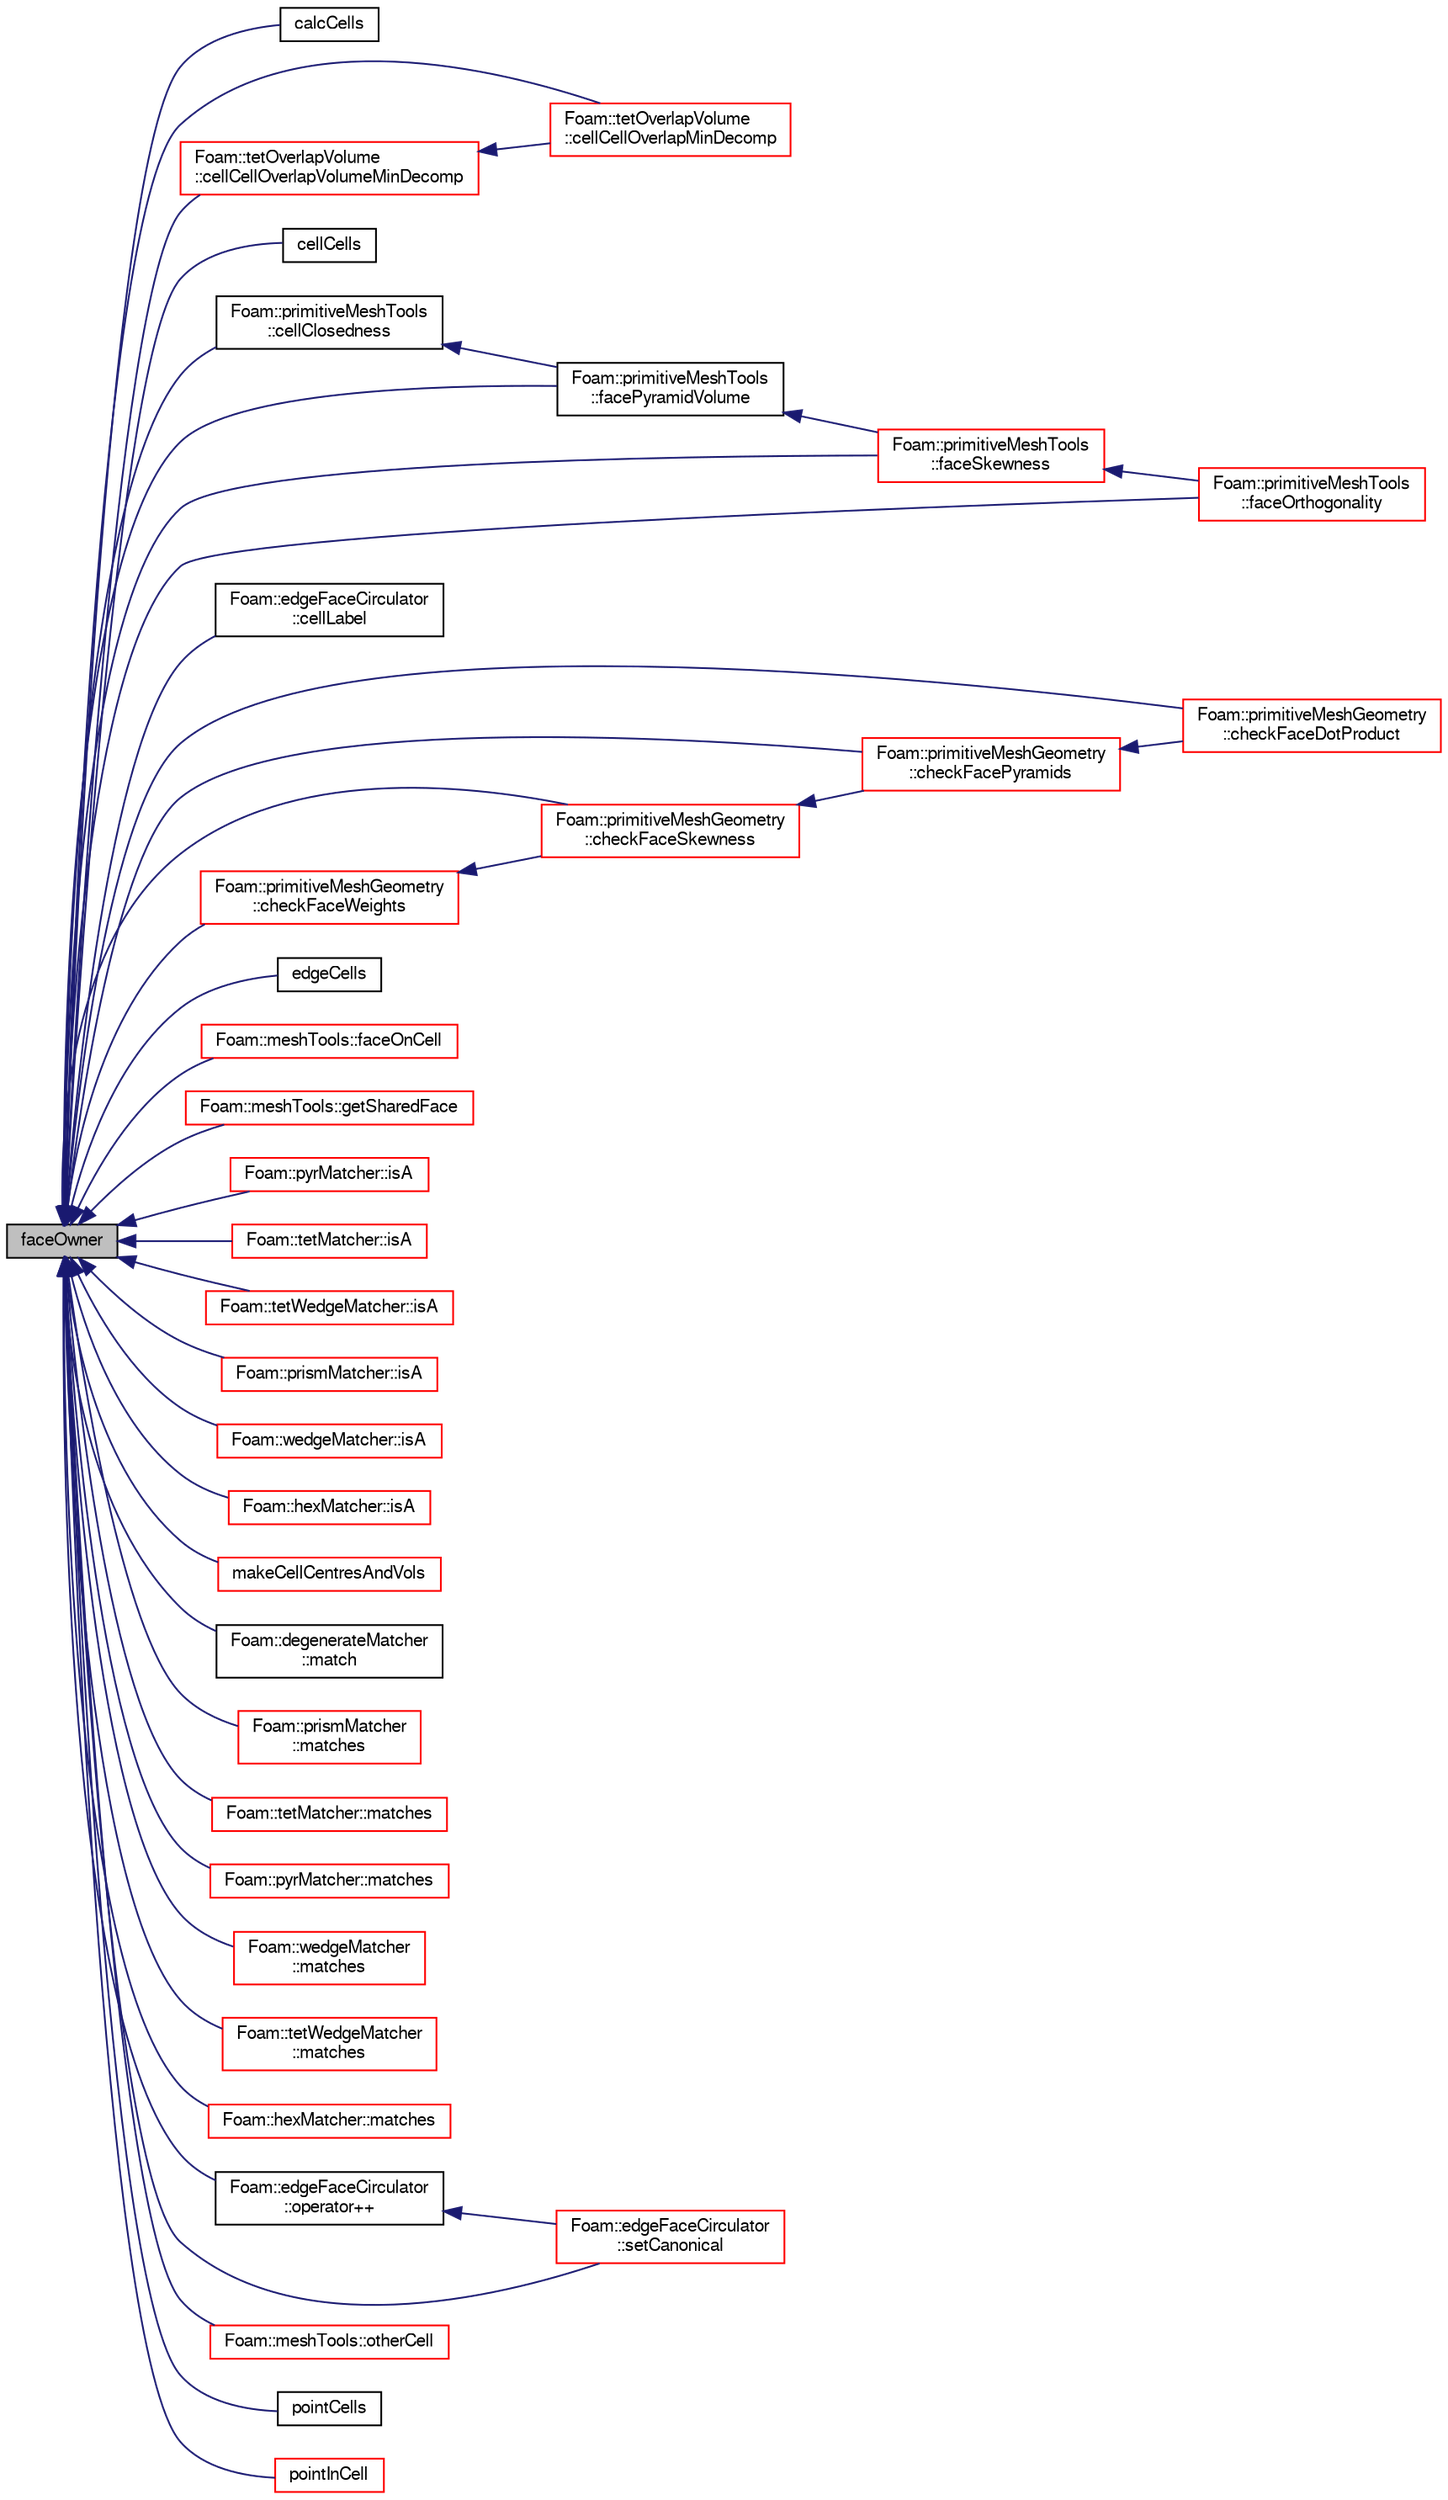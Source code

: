 digraph "faceOwner"
{
  bgcolor="transparent";
  edge [fontname="FreeSans",fontsize="10",labelfontname="FreeSans",labelfontsize="10"];
  node [fontname="FreeSans",fontsize="10",shape=record];
  rankdir="LR";
  Node29013 [label="faceOwner",height=0.2,width=0.4,color="black", fillcolor="grey75", style="filled", fontcolor="black"];
  Node29013 -> Node29014 [dir="back",color="midnightblue",fontsize="10",style="solid",fontname="FreeSans"];
  Node29014 [label="calcCells",height=0.2,width=0.4,color="black",URL="$a27530.html#ac793e5f16ea4cc03039a3e17f74255c1",tooltip="Helper function to calculate cell-face addressing from. "];
  Node29013 -> Node29015 [dir="back",color="midnightblue",fontsize="10",style="solid",fontname="FreeSans"];
  Node29015 [label="Foam::tetOverlapVolume\l::cellCellOverlapMinDecomp",height=0.2,width=0.4,color="red",URL="$a25482.html#adada80d4c5dabf1bb76d53a6d1c984c3",tooltip="Return true if olverlap volume is greater than threshold. "];
  Node29013 -> Node29019 [dir="back",color="midnightblue",fontsize="10",style="solid",fontname="FreeSans"];
  Node29019 [label="Foam::tetOverlapVolume\l::cellCellOverlapVolumeMinDecomp",height=0.2,width=0.4,color="red",URL="$a25482.html#a24b9e4efb85a09262259b15b153775b6",tooltip="Calculates the overlap volume. "];
  Node29019 -> Node29015 [dir="back",color="midnightblue",fontsize="10",style="solid",fontname="FreeSans"];
  Node29013 -> Node29021 [dir="back",color="midnightblue",fontsize="10",style="solid",fontname="FreeSans"];
  Node29021 [label="cellCells",height=0.2,width=0.4,color="black",URL="$a27530.html#a6633e5df84e7bfcb8659a49b34195925",tooltip="cellCells using cells. "];
  Node29013 -> Node29022 [dir="back",color="midnightblue",fontsize="10",style="solid",fontname="FreeSans"];
  Node29022 [label="Foam::primitiveMeshTools\l::cellClosedness",height=0.2,width=0.4,color="black",URL="$a27534.html#a14b7d320d846c69e1e404e9937f5d63c",tooltip="Generate cell openness and cell ascpect ratio field. "];
  Node29022 -> Node29023 [dir="back",color="midnightblue",fontsize="10",style="solid",fontname="FreeSans"];
  Node29023 [label="Foam::primitiveMeshTools\l::facePyramidVolume",height=0.2,width=0.4,color="black",URL="$a27534.html#aab4eea20bacd77eef1060af3f16adc26",tooltip="Generate face pyramid volume fields. "];
  Node29023 -> Node29024 [dir="back",color="midnightblue",fontsize="10",style="solid",fontname="FreeSans"];
  Node29024 [label="Foam::primitiveMeshTools\l::faceSkewness",height=0.2,width=0.4,color="red",URL="$a27534.html#a3c5a5ea5f6eecbaf692582855583eff9",tooltip="Generate skewness field. "];
  Node29024 -> Node29051 [dir="back",color="midnightblue",fontsize="10",style="solid",fontname="FreeSans"];
  Node29051 [label="Foam::primitiveMeshTools\l::faceOrthogonality",height=0.2,width=0.4,color="red",URL="$a27534.html#a80c00296cf9a021984931b4e59b86f35",tooltip="Generate non-orthogonality field (internal faces only) "];
  Node29013 -> Node29055 [dir="back",color="midnightblue",fontsize="10",style="solid",fontname="FreeSans"];
  Node29055 [label="Foam::edgeFaceCirculator\l::cellLabel",height=0.2,width=0.4,color="black",URL="$a25022.html#a97d6f4cbfbd0dcdf815e16e0f55a6bdd",tooltip="Helper: get the neighbouring cell according to the ownerSide. "];
  Node29013 -> Node29056 [dir="back",color="midnightblue",fontsize="10",style="solid",fontname="FreeSans"];
  Node29056 [label="Foam::primitiveMeshGeometry\l::checkFaceDotProduct",height=0.2,width=0.4,color="red",URL="$a25146.html#abe689b0ea95babc2086677dec53f57f2"];
  Node29013 -> Node29064 [dir="back",color="midnightblue",fontsize="10",style="solid",fontname="FreeSans"];
  Node29064 [label="Foam::primitiveMeshGeometry\l::checkFacePyramids",height=0.2,width=0.4,color="red",URL="$a25146.html#ad90dd781f10ef81bbfefbe0b9b8fe46e"];
  Node29064 -> Node29056 [dir="back",color="midnightblue",fontsize="10",style="solid",fontname="FreeSans"];
  Node29013 -> Node29063 [dir="back",color="midnightblue",fontsize="10",style="solid",fontname="FreeSans"];
  Node29063 [label="Foam::primitiveMeshGeometry\l::checkFaceSkewness",height=0.2,width=0.4,color="red",URL="$a25146.html#a2c5229035a955dd2719a447f55181f79"];
  Node29063 -> Node29064 [dir="back",color="midnightblue",fontsize="10",style="solid",fontname="FreeSans"];
  Node29013 -> Node29062 [dir="back",color="midnightblue",fontsize="10",style="solid",fontname="FreeSans"];
  Node29062 [label="Foam::primitiveMeshGeometry\l::checkFaceWeights",height=0.2,width=0.4,color="red",URL="$a25146.html#a43235a75da65bd601617364388f0d055"];
  Node29062 -> Node29063 [dir="back",color="midnightblue",fontsize="10",style="solid",fontname="FreeSans"];
  Node29013 -> Node29066 [dir="back",color="midnightblue",fontsize="10",style="solid",fontname="FreeSans"];
  Node29066 [label="edgeCells",height=0.2,width=0.4,color="black",URL="$a27530.html#a5d07940b4f2c9d0e5a60a13943fb3023",tooltip="edgeCells using pointFaces, edges, pointEdges "];
  Node29013 -> Node29067 [dir="back",color="midnightblue",fontsize="10",style="solid",fontname="FreeSans"];
  Node29067 [label="Foam::meshTools::faceOnCell",height=0.2,width=0.4,color="red",URL="$a21153.html#ae8119e36b45b1e47f91cdcb57222986d",tooltip="Is face used by cell. "];
  Node29013 -> Node29051 [dir="back",color="midnightblue",fontsize="10",style="solid",fontname="FreeSans"];
  Node29013 -> Node29023 [dir="back",color="midnightblue",fontsize="10",style="solid",fontname="FreeSans"];
  Node29013 -> Node29024 [dir="back",color="midnightblue",fontsize="10",style="solid",fontname="FreeSans"];
  Node29013 -> Node29105 [dir="back",color="midnightblue",fontsize="10",style="solid",fontname="FreeSans"];
  Node29105 [label="Foam::meshTools::getSharedFace",height=0.2,width=0.4,color="red",URL="$a21153.html#a8550e28a800fded0b2d9dcdce6a6c4f6",tooltip="Return face shared by two cells. Throws error if none found. "];
  Node29013 -> Node29123 [dir="back",color="midnightblue",fontsize="10",style="solid",fontname="FreeSans"];
  Node29123 [label="Foam::pyrMatcher::isA",height=0.2,width=0.4,color="red",URL="$a27182.html#acd2adf1fc5f522ebdfcfdad416351c14",tooltip="Exact match. Uses faceSizeMatch. "];
  Node29013 -> Node29125 [dir="back",color="midnightblue",fontsize="10",style="solid",fontname="FreeSans"];
  Node29125 [label="Foam::tetMatcher::isA",height=0.2,width=0.4,color="red",URL="$a27186.html#acd2adf1fc5f522ebdfcfdad416351c14",tooltip="Exact match. Uses faceSizeMatch. "];
  Node29013 -> Node29128 [dir="back",color="midnightblue",fontsize="10",style="solid",fontname="FreeSans"];
  Node29128 [label="Foam::tetWedgeMatcher::isA",height=0.2,width=0.4,color="red",URL="$a27190.html#acd2adf1fc5f522ebdfcfdad416351c14",tooltip="Exact match. Uses faceSizeMatch. "];
  Node29013 -> Node29130 [dir="back",color="midnightblue",fontsize="10",style="solid",fontname="FreeSans"];
  Node29130 [label="Foam::prismMatcher::isA",height=0.2,width=0.4,color="red",URL="$a27178.html#acd2adf1fc5f522ebdfcfdad416351c14",tooltip="Exact match. Uses faceSizeMatch. "];
  Node29013 -> Node29132 [dir="back",color="midnightblue",fontsize="10",style="solid",fontname="FreeSans"];
  Node29132 [label="Foam::wedgeMatcher::isA",height=0.2,width=0.4,color="red",URL="$a27194.html#acd2adf1fc5f522ebdfcfdad416351c14",tooltip="Exact match. Uses faceSizeMatch. "];
  Node29013 -> Node29134 [dir="back",color="midnightblue",fontsize="10",style="solid",fontname="FreeSans"];
  Node29134 [label="Foam::hexMatcher::isA",height=0.2,width=0.4,color="red",URL="$a27174.html#acd2adf1fc5f522ebdfcfdad416351c14",tooltip="Exact match. Uses faceSizeMatch. "];
  Node29013 -> Node29136 [dir="back",color="midnightblue",fontsize="10",style="solid",fontname="FreeSans"];
  Node29136 [label="makeCellCentresAndVols",height=0.2,width=0.4,color="red",URL="$a27530.html#a6941f58797a671377ff89d3b84cedf19"];
  Node29013 -> Node31291 [dir="back",color="midnightblue",fontsize="10",style="solid",fontname="FreeSans"];
  Node31291 [label="Foam::degenerateMatcher\l::match",height=0.2,width=0.4,color="black",URL="$a27170.html#a5adc43a57aebf7c5155f18d991cdecf1",tooltip="Recognize shape given mesh and cellI. "];
  Node29013 -> Node29434 [dir="back",color="midnightblue",fontsize="10",style="solid",fontname="FreeSans"];
  Node29434 [label="Foam::prismMatcher\l::matches",height=0.2,width=0.4,color="red",URL="$a27178.html#aaf80614ee28c6bfadb117557442c1bed",tooltip="Like isA but also constructs a cellShape (if shape matches) "];
  Node29013 -> Node29426 [dir="back",color="midnightblue",fontsize="10",style="solid",fontname="FreeSans"];
  Node29426 [label="Foam::tetMatcher::matches",height=0.2,width=0.4,color="red",URL="$a27186.html#aaf80614ee28c6bfadb117557442c1bed",tooltip="Like isA but also constructs a cellShape (if shape matches) "];
  Node29013 -> Node29430 [dir="back",color="midnightblue",fontsize="10",style="solid",fontname="FreeSans"];
  Node29430 [label="Foam::pyrMatcher::matches",height=0.2,width=0.4,color="red",URL="$a27182.html#aaf80614ee28c6bfadb117557442c1bed",tooltip="Like isA but also constructs a cellShape (if shape matches) "];
  Node29013 -> Node29418 [dir="back",color="midnightblue",fontsize="10",style="solid",fontname="FreeSans"];
  Node29418 [label="Foam::wedgeMatcher\l::matches",height=0.2,width=0.4,color="red",URL="$a27194.html#aaf80614ee28c6bfadb117557442c1bed",tooltip="Like isA but also constructs a cellShape (if shape matches) "];
  Node29013 -> Node29422 [dir="back",color="midnightblue",fontsize="10",style="solid",fontname="FreeSans"];
  Node29422 [label="Foam::tetWedgeMatcher\l::matches",height=0.2,width=0.4,color="red",URL="$a27190.html#aaf80614ee28c6bfadb117557442c1bed",tooltip="Like isA but also constructs a cellShape (if shape matches) "];
  Node29013 -> Node29437 [dir="back",color="midnightblue",fontsize="10",style="solid",fontname="FreeSans"];
  Node29437 [label="Foam::hexMatcher::matches",height=0.2,width=0.4,color="red",URL="$a27174.html#aaf80614ee28c6bfadb117557442c1bed",tooltip="Like isA but also constructs a cellShape (if shape matches) "];
  Node29013 -> Node31292 [dir="back",color="midnightblue",fontsize="10",style="solid",fontname="FreeSans"];
  Node31292 [label="Foam::edgeFaceCirculator\l::operator++",height=0.2,width=0.4,color="black",URL="$a25022.html#a373ca9638250f9443dcf86934a465507",tooltip="Step to next face. Uses no edge addressing! "];
  Node31292 -> Node31293 [dir="back",color="midnightblue",fontsize="10",style="solid",fontname="FreeSans"];
  Node31293 [label="Foam::edgeFaceCirculator\l::setCanonical",height=0.2,width=0.4,color="red",URL="$a25022.html#a9fe0f5513339c480e64660f5f36514c2",tooltip="Set edge to a unique state so different ones can be compared. "];
  Node29013 -> Node29118 [dir="back",color="midnightblue",fontsize="10",style="solid",fontname="FreeSans"];
  Node29118 [label="Foam::meshTools::otherCell",height=0.2,width=0.4,color="red",URL="$a21153.html#a27becdad7805cd82a048fa554a29ccbf",tooltip="Return cell on other side of face. Throws error. "];
  Node29013 -> Node31296 [dir="back",color="midnightblue",fontsize="10",style="solid",fontname="FreeSans"];
  Node31296 [label="pointCells",height=0.2,width=0.4,color="black",URL="$a27530.html#a852e3afb9be80c737f8eea3861cd817d",tooltip="pointCells using pointFaces "];
  Node29013 -> Node31297 [dir="back",color="midnightblue",fontsize="10",style="solid",fontname="FreeSans"];
  Node31297 [label="pointInCell",height=0.2,width=0.4,color="red",URL="$a27530.html#a29fbce18236dc6a8fd65dcf5f6c82c38",tooltip="Return true if the point is in the cell. "];
  Node29013 -> Node31293 [dir="back",color="midnightblue",fontsize="10",style="solid",fontname="FreeSans"];
}
